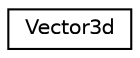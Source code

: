 digraph "Graphical Class Hierarchy"
{
 // INTERACTIVE_SVG=YES
  edge [fontname="Helvetica",fontsize="10",labelfontname="Helvetica",labelfontsize="10"];
  node [fontname="Helvetica",fontsize="10",shape=record];
  rankdir="LR";
  Node1 [label="Vector3d",height=0.2,width=0.4,color="black", fillcolor="white", style="filled",URL="$class_vector3d.html",tooltip="3D Math Vector "];
}
